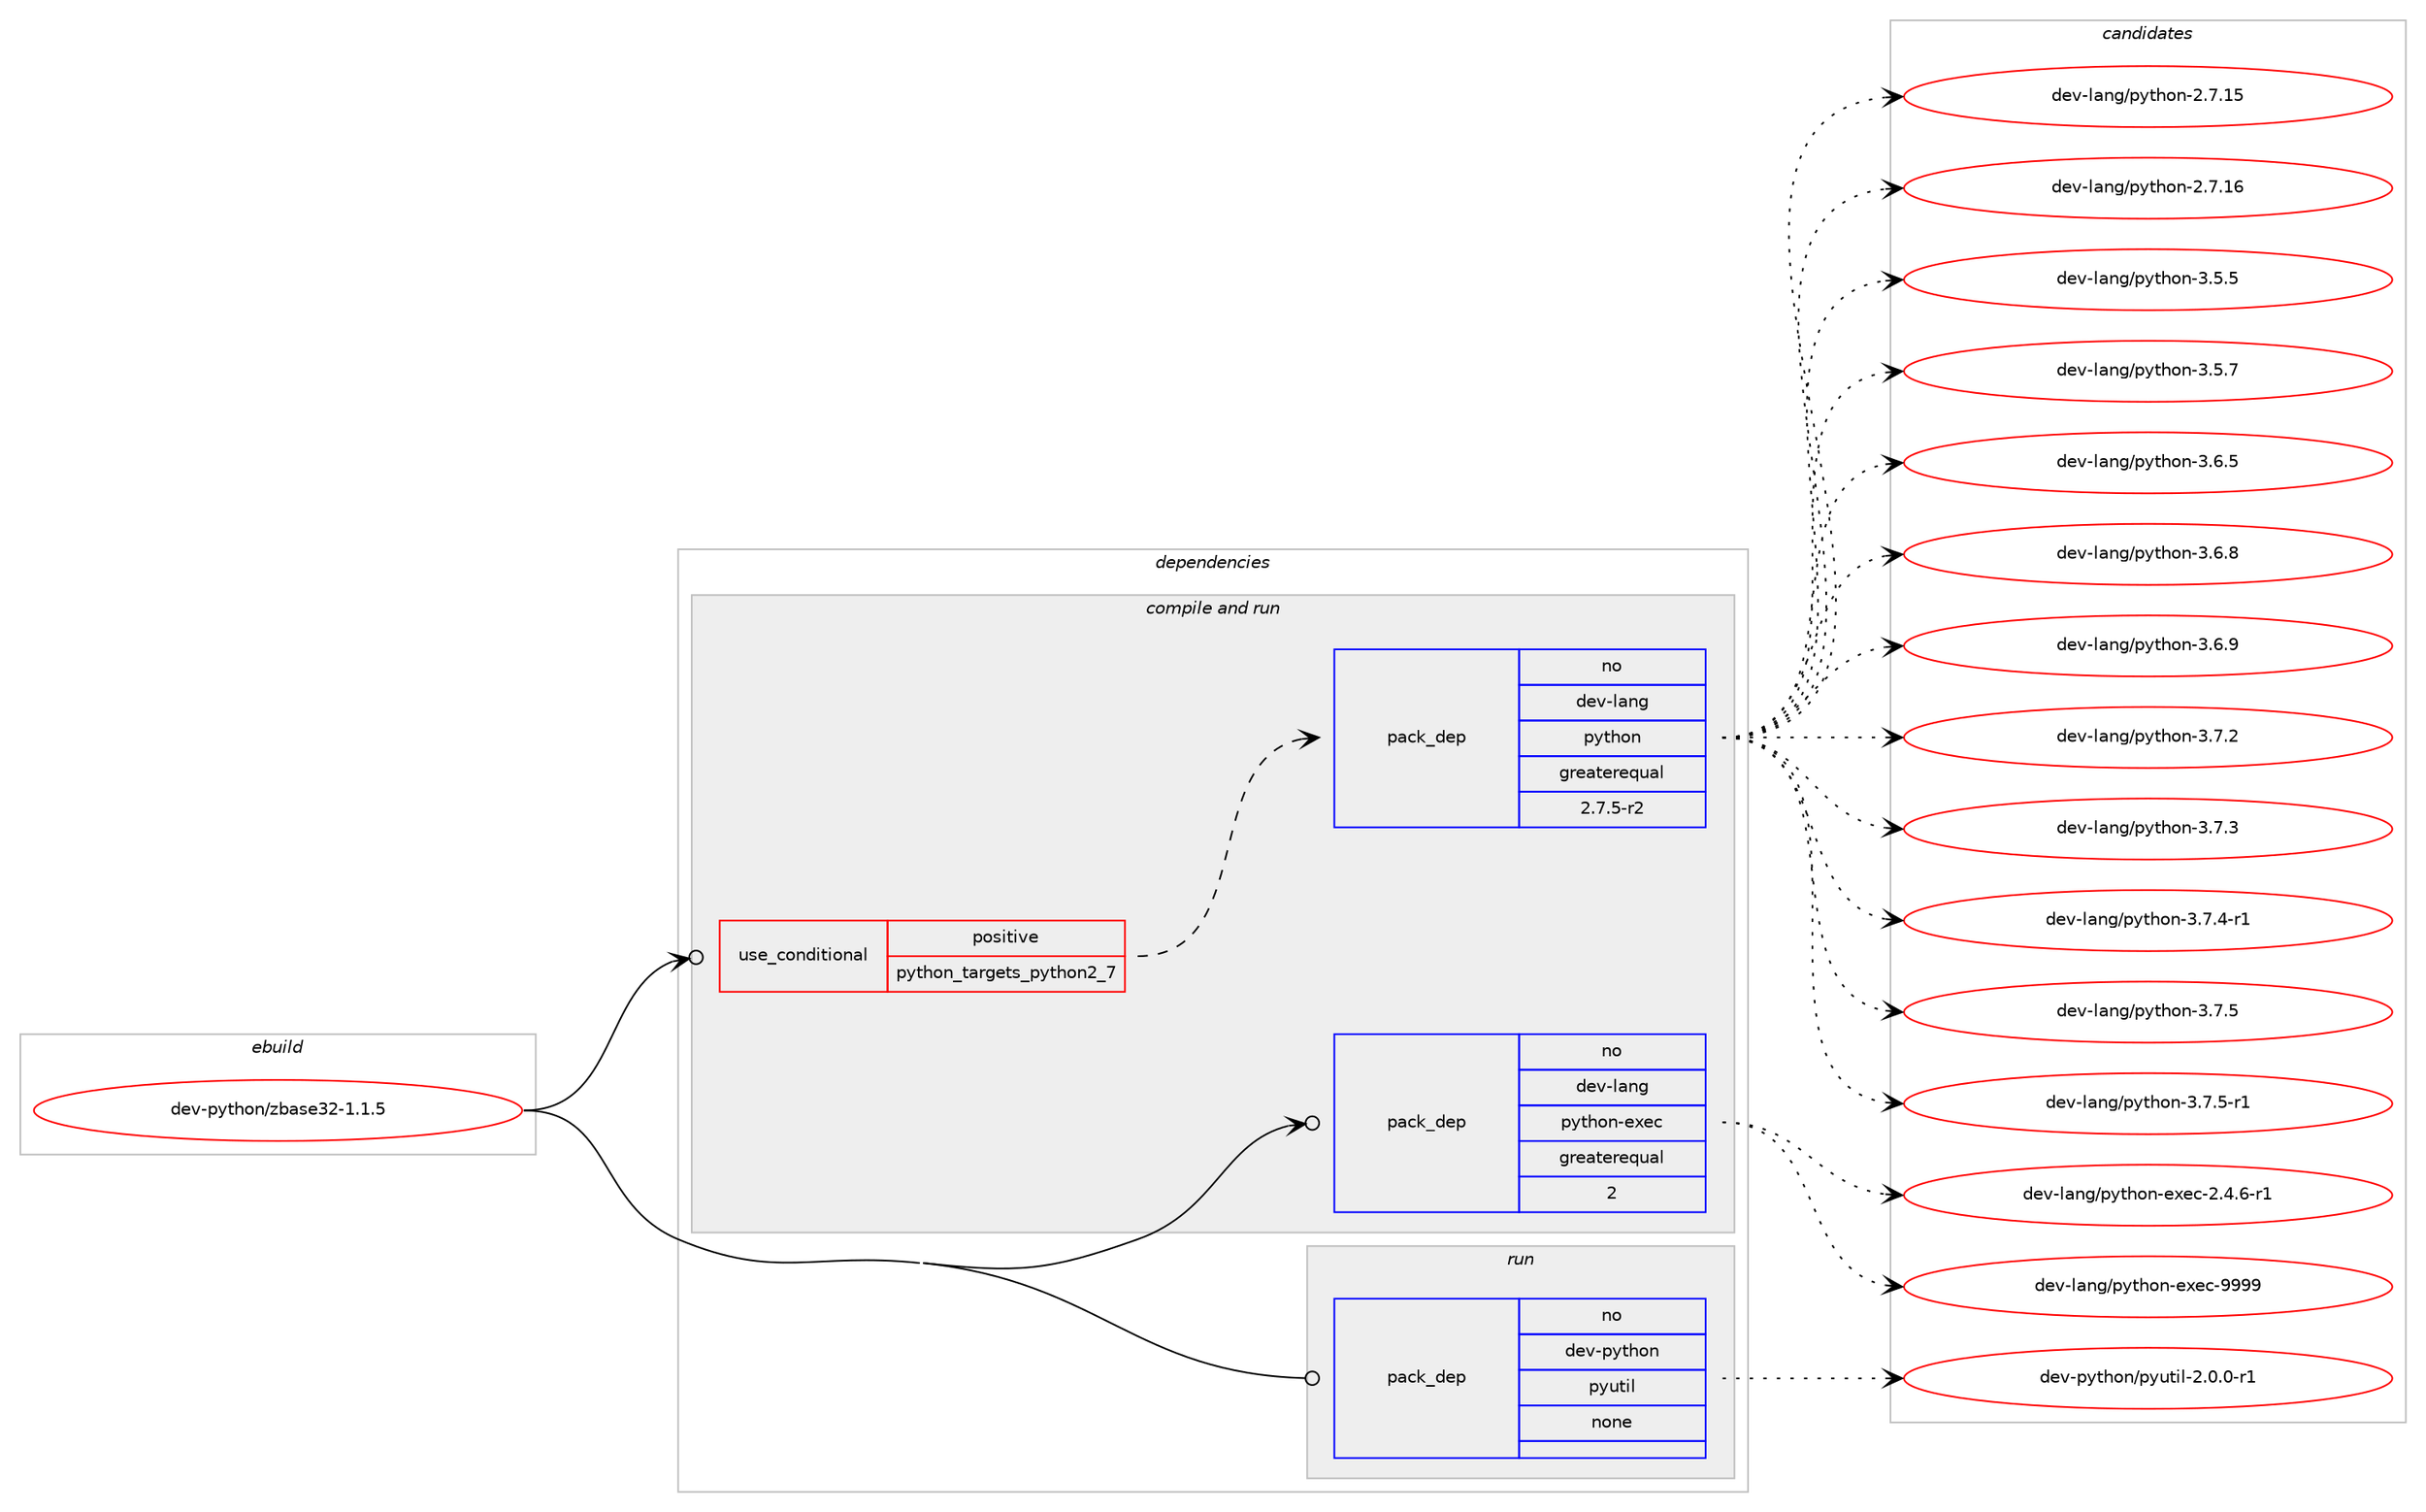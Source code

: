 digraph prolog {

# *************
# Graph options
# *************

newrank=true;
concentrate=true;
compound=true;
graph [rankdir=LR,fontname=Helvetica,fontsize=10,ranksep=1.5];#, ranksep=2.5, nodesep=0.2];
edge  [arrowhead=vee];
node  [fontname=Helvetica,fontsize=10];

# **********
# The ebuild
# **********

subgraph cluster_leftcol {
color=gray;
rank=same;
label=<<i>ebuild</i>>;
id [label="dev-python/zbase32-1.1.5", color=red, width=4, href="../dev-python/zbase32-1.1.5.svg"];
}

# ****************
# The dependencies
# ****************

subgraph cluster_midcol {
color=gray;
label=<<i>dependencies</i>>;
subgraph cluster_compile {
fillcolor="#eeeeee";
style=filled;
label=<<i>compile</i>>;
}
subgraph cluster_compileandrun {
fillcolor="#eeeeee";
style=filled;
label=<<i>compile and run</i>>;
subgraph cond151827 {
dependency644987 [label=<<TABLE BORDER="0" CELLBORDER="1" CELLSPACING="0" CELLPADDING="4"><TR><TD ROWSPAN="3" CELLPADDING="10">use_conditional</TD></TR><TR><TD>positive</TD></TR><TR><TD>python_targets_python2_7</TD></TR></TABLE>>, shape=none, color=red];
subgraph pack481271 {
dependency644988 [label=<<TABLE BORDER="0" CELLBORDER="1" CELLSPACING="0" CELLPADDING="4" WIDTH="220"><TR><TD ROWSPAN="6" CELLPADDING="30">pack_dep</TD></TR><TR><TD WIDTH="110">no</TD></TR><TR><TD>dev-lang</TD></TR><TR><TD>python</TD></TR><TR><TD>greaterequal</TD></TR><TR><TD>2.7.5-r2</TD></TR></TABLE>>, shape=none, color=blue];
}
dependency644987:e -> dependency644988:w [weight=20,style="dashed",arrowhead="vee"];
}
id:e -> dependency644987:w [weight=20,style="solid",arrowhead="odotvee"];
subgraph pack481272 {
dependency644989 [label=<<TABLE BORDER="0" CELLBORDER="1" CELLSPACING="0" CELLPADDING="4" WIDTH="220"><TR><TD ROWSPAN="6" CELLPADDING="30">pack_dep</TD></TR><TR><TD WIDTH="110">no</TD></TR><TR><TD>dev-lang</TD></TR><TR><TD>python-exec</TD></TR><TR><TD>greaterequal</TD></TR><TR><TD>2</TD></TR></TABLE>>, shape=none, color=blue];
}
id:e -> dependency644989:w [weight=20,style="solid",arrowhead="odotvee"];
}
subgraph cluster_run {
fillcolor="#eeeeee";
style=filled;
label=<<i>run</i>>;
subgraph pack481273 {
dependency644990 [label=<<TABLE BORDER="0" CELLBORDER="1" CELLSPACING="0" CELLPADDING="4" WIDTH="220"><TR><TD ROWSPAN="6" CELLPADDING="30">pack_dep</TD></TR><TR><TD WIDTH="110">no</TD></TR><TR><TD>dev-python</TD></TR><TR><TD>pyutil</TD></TR><TR><TD>none</TD></TR><TR><TD></TD></TR></TABLE>>, shape=none, color=blue];
}
id:e -> dependency644990:w [weight=20,style="solid",arrowhead="odot"];
}
}

# **************
# The candidates
# **************

subgraph cluster_choices {
rank=same;
color=gray;
label=<<i>candidates</i>>;

subgraph choice481271 {
color=black;
nodesep=1;
choice10010111845108971101034711212111610411111045504655464953 [label="dev-lang/python-2.7.15", color=red, width=4,href="../dev-lang/python-2.7.15.svg"];
choice10010111845108971101034711212111610411111045504655464954 [label="dev-lang/python-2.7.16", color=red, width=4,href="../dev-lang/python-2.7.16.svg"];
choice100101118451089711010347112121116104111110455146534653 [label="dev-lang/python-3.5.5", color=red, width=4,href="../dev-lang/python-3.5.5.svg"];
choice100101118451089711010347112121116104111110455146534655 [label="dev-lang/python-3.5.7", color=red, width=4,href="../dev-lang/python-3.5.7.svg"];
choice100101118451089711010347112121116104111110455146544653 [label="dev-lang/python-3.6.5", color=red, width=4,href="../dev-lang/python-3.6.5.svg"];
choice100101118451089711010347112121116104111110455146544656 [label="dev-lang/python-3.6.8", color=red, width=4,href="../dev-lang/python-3.6.8.svg"];
choice100101118451089711010347112121116104111110455146544657 [label="dev-lang/python-3.6.9", color=red, width=4,href="../dev-lang/python-3.6.9.svg"];
choice100101118451089711010347112121116104111110455146554650 [label="dev-lang/python-3.7.2", color=red, width=4,href="../dev-lang/python-3.7.2.svg"];
choice100101118451089711010347112121116104111110455146554651 [label="dev-lang/python-3.7.3", color=red, width=4,href="../dev-lang/python-3.7.3.svg"];
choice1001011184510897110103471121211161041111104551465546524511449 [label="dev-lang/python-3.7.4-r1", color=red, width=4,href="../dev-lang/python-3.7.4-r1.svg"];
choice100101118451089711010347112121116104111110455146554653 [label="dev-lang/python-3.7.5", color=red, width=4,href="../dev-lang/python-3.7.5.svg"];
choice1001011184510897110103471121211161041111104551465546534511449 [label="dev-lang/python-3.7.5-r1", color=red, width=4,href="../dev-lang/python-3.7.5-r1.svg"];
dependency644988:e -> choice10010111845108971101034711212111610411111045504655464953:w [style=dotted,weight="100"];
dependency644988:e -> choice10010111845108971101034711212111610411111045504655464954:w [style=dotted,weight="100"];
dependency644988:e -> choice100101118451089711010347112121116104111110455146534653:w [style=dotted,weight="100"];
dependency644988:e -> choice100101118451089711010347112121116104111110455146534655:w [style=dotted,weight="100"];
dependency644988:e -> choice100101118451089711010347112121116104111110455146544653:w [style=dotted,weight="100"];
dependency644988:e -> choice100101118451089711010347112121116104111110455146544656:w [style=dotted,weight="100"];
dependency644988:e -> choice100101118451089711010347112121116104111110455146544657:w [style=dotted,weight="100"];
dependency644988:e -> choice100101118451089711010347112121116104111110455146554650:w [style=dotted,weight="100"];
dependency644988:e -> choice100101118451089711010347112121116104111110455146554651:w [style=dotted,weight="100"];
dependency644988:e -> choice1001011184510897110103471121211161041111104551465546524511449:w [style=dotted,weight="100"];
dependency644988:e -> choice100101118451089711010347112121116104111110455146554653:w [style=dotted,weight="100"];
dependency644988:e -> choice1001011184510897110103471121211161041111104551465546534511449:w [style=dotted,weight="100"];
}
subgraph choice481272 {
color=black;
nodesep=1;
choice10010111845108971101034711212111610411111045101120101994550465246544511449 [label="dev-lang/python-exec-2.4.6-r1", color=red, width=4,href="../dev-lang/python-exec-2.4.6-r1.svg"];
choice10010111845108971101034711212111610411111045101120101994557575757 [label="dev-lang/python-exec-9999", color=red, width=4,href="../dev-lang/python-exec-9999.svg"];
dependency644989:e -> choice10010111845108971101034711212111610411111045101120101994550465246544511449:w [style=dotted,weight="100"];
dependency644989:e -> choice10010111845108971101034711212111610411111045101120101994557575757:w [style=dotted,weight="100"];
}
subgraph choice481273 {
color=black;
nodesep=1;
choice10010111845112121116104111110471121211171161051084550464846484511449 [label="dev-python/pyutil-2.0.0-r1", color=red, width=4,href="../dev-python/pyutil-2.0.0-r1.svg"];
dependency644990:e -> choice10010111845112121116104111110471121211171161051084550464846484511449:w [style=dotted,weight="100"];
}
}

}
